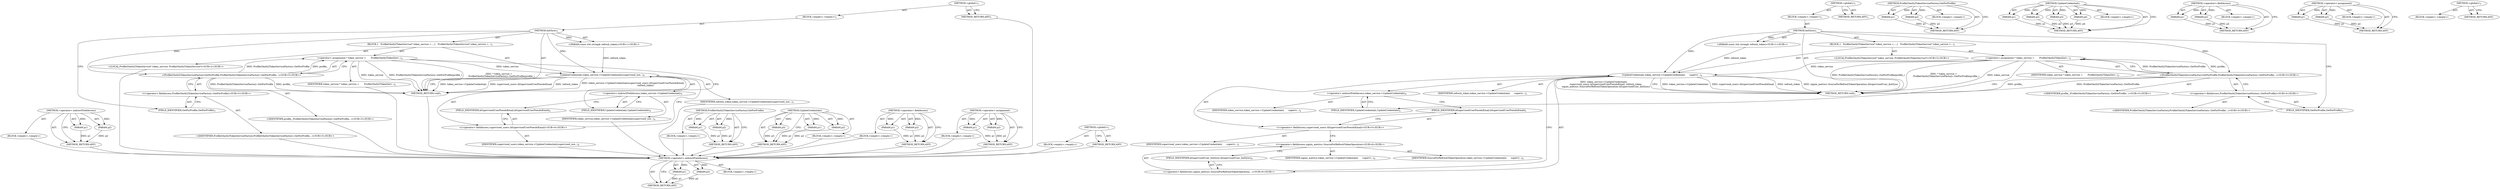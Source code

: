 digraph "&lt;global&gt;" {
vulnerable_67 [label=<(METHOD,&lt;operator&gt;.indirectFieldAccess)>];
vulnerable_68 [label=<(PARAM,p1)>];
vulnerable_69 [label=<(PARAM,p2)>];
vulnerable_70 [label=<(BLOCK,&lt;empty&gt;,&lt;empty&gt;)>];
vulnerable_71 [label=<(METHOD_RETURN,ANY)>];
vulnerable_6 [label=<(METHOD,&lt;global&gt;)<SUB>1</SUB>>];
vulnerable_7 [label=<(BLOCK,&lt;empty&gt;,&lt;empty&gt;)<SUB>1</SUB>>];
vulnerable_8 [label=<(METHOD,InitSync)<SUB>1</SUB>>];
vulnerable_9 [label="<(PARAM,const std::string&amp; refresh_token)<SUB>1</SUB>>"];
vulnerable_10 [label=<(BLOCK,{
   ProfileOAuth2TokenService* token_service =...,{
   ProfileOAuth2TokenService* token_service =...)<SUB>1</SUB>>];
vulnerable_11 [label="<(LOCAL,ProfileOAuth2TokenService* token_service: ProfileOAuth2TokenService*)<SUB>2</SUB>>"];
vulnerable_12 [label=<(&lt;operator&gt;.assignment,* token_service =
       ProfileOAuth2TokenServ...)<SUB>2</SUB>>];
vulnerable_13 [label=<(IDENTIFIER,token_service,* token_service =
       ProfileOAuth2TokenServ...)<SUB>2</SUB>>];
vulnerable_14 [label="<(ProfileOAuth2TokenServiceFactory.GetForProfile,ProfileOAuth2TokenServiceFactory::GetForProfile...)<SUB>3</SUB>>"];
vulnerable_15 [label="<(&lt;operator&gt;.fieldAccess,ProfileOAuth2TokenServiceFactory::GetForProfile)<SUB>3</SUB>>"];
vulnerable_16 [label="<(IDENTIFIER,ProfileOAuth2TokenServiceFactory,ProfileOAuth2TokenServiceFactory::GetForProfile...)<SUB>3</SUB>>"];
vulnerable_17 [label=<(FIELD_IDENTIFIER,GetForProfile,GetForProfile)<SUB>3</SUB>>];
vulnerable_18 [label="<(IDENTIFIER,profile_,ProfileOAuth2TokenServiceFactory::GetForProfile...)<SUB>3</SUB>>"];
vulnerable_19 [label=<(UpdateCredentials,token_service-&gt;UpdateCredentials(supervised_use...)<SUB>4</SUB>>];
vulnerable_20 [label=<(&lt;operator&gt;.indirectFieldAccess,token_service-&gt;UpdateCredentials)<SUB>4</SUB>>];
vulnerable_21 [label=<(IDENTIFIER,token_service,token_service-&gt;UpdateCredentials(supervised_use...)<SUB>4</SUB>>];
vulnerable_22 [label=<(FIELD_IDENTIFIER,UpdateCredentials,UpdateCredentials)<SUB>4</SUB>>];
vulnerable_23 [label="<(&lt;operator&gt;.fieldAccess,supervised_users::kSupervisedUserPseudoEmail)<SUB>4</SUB>>"];
vulnerable_24 [label=<(IDENTIFIER,supervised_users,token_service-&gt;UpdateCredentials(supervised_use...)<SUB>4</SUB>>];
vulnerable_25 [label=<(FIELD_IDENTIFIER,kSupervisedUserPseudoEmail,kSupervisedUserPseudoEmail)<SUB>4</SUB>>];
vulnerable_26 [label=<(IDENTIFIER,refresh_token,token_service-&gt;UpdateCredentials(supervised_use...)<SUB>5</SUB>>];
vulnerable_27 [label=<(METHOD_RETURN,void)<SUB>1</SUB>>];
vulnerable_29 [label=<(METHOD_RETURN,ANY)<SUB>1</SUB>>];
vulnerable_51 [label=<(METHOD,ProfileOAuth2TokenServiceFactory.GetForProfile)>];
vulnerable_52 [label=<(PARAM,p1)>];
vulnerable_53 [label=<(PARAM,p2)>];
vulnerable_54 [label=<(BLOCK,&lt;empty&gt;,&lt;empty&gt;)>];
vulnerable_55 [label=<(METHOD_RETURN,ANY)>];
vulnerable_61 [label=<(METHOD,UpdateCredentials)>];
vulnerable_62 [label=<(PARAM,p1)>];
vulnerable_63 [label=<(PARAM,p2)>];
vulnerable_64 [label=<(PARAM,p3)>];
vulnerable_65 [label=<(BLOCK,&lt;empty&gt;,&lt;empty&gt;)>];
vulnerable_66 [label=<(METHOD_RETURN,ANY)>];
vulnerable_56 [label=<(METHOD,&lt;operator&gt;.fieldAccess)>];
vulnerable_57 [label=<(PARAM,p1)>];
vulnerable_58 [label=<(PARAM,p2)>];
vulnerable_59 [label=<(BLOCK,&lt;empty&gt;,&lt;empty&gt;)>];
vulnerable_60 [label=<(METHOD_RETURN,ANY)>];
vulnerable_46 [label=<(METHOD,&lt;operator&gt;.assignment)>];
vulnerable_47 [label=<(PARAM,p1)>];
vulnerable_48 [label=<(PARAM,p2)>];
vulnerable_49 [label=<(BLOCK,&lt;empty&gt;,&lt;empty&gt;)>];
vulnerable_50 [label=<(METHOD_RETURN,ANY)>];
vulnerable_40 [label=<(METHOD,&lt;global&gt;)<SUB>1</SUB>>];
vulnerable_41 [label=<(BLOCK,&lt;empty&gt;,&lt;empty&gt;)>];
vulnerable_42 [label=<(METHOD_RETURN,ANY)>];
fixed_75 [label=<(METHOD,&lt;operator&gt;.indirectFieldAccess)>];
fixed_76 [label=<(PARAM,p1)>];
fixed_77 [label=<(PARAM,p2)>];
fixed_78 [label=<(BLOCK,&lt;empty&gt;,&lt;empty&gt;)>];
fixed_79 [label=<(METHOD_RETURN,ANY)>];
fixed_6 [label=<(METHOD,&lt;global&gt;)<SUB>1</SUB>>];
fixed_7 [label=<(BLOCK,&lt;empty&gt;,&lt;empty&gt;)<SUB>1</SUB>>];
fixed_8 [label=<(METHOD,InitSync)<SUB>1</SUB>>];
fixed_9 [label="<(PARAM,const std::string&amp; refresh_token)<SUB>1</SUB>>"];
fixed_10 [label=<(BLOCK,{
   ProfileOAuth2TokenService* token_service =...,{
   ProfileOAuth2TokenService* token_service =...)<SUB>1</SUB>>];
fixed_11 [label="<(LOCAL,ProfileOAuth2TokenService* token_service: ProfileOAuth2TokenService*)<SUB>2</SUB>>"];
fixed_12 [label=<(&lt;operator&gt;.assignment,* token_service =
       ProfileOAuth2TokenServ...)<SUB>2</SUB>>];
fixed_13 [label=<(IDENTIFIER,token_service,* token_service =
       ProfileOAuth2TokenServ...)<SUB>2</SUB>>];
fixed_14 [label="<(ProfileOAuth2TokenServiceFactory.GetForProfile,ProfileOAuth2TokenServiceFactory::GetForProfile...)<SUB>3</SUB>>"];
fixed_15 [label="<(&lt;operator&gt;.fieldAccess,ProfileOAuth2TokenServiceFactory::GetForProfile)<SUB>3</SUB>>"];
fixed_16 [label="<(IDENTIFIER,ProfileOAuth2TokenServiceFactory,ProfileOAuth2TokenServiceFactory::GetForProfile...)<SUB>3</SUB>>"];
fixed_17 [label=<(FIELD_IDENTIFIER,GetForProfile,GetForProfile)<SUB>3</SUB>>];
fixed_18 [label="<(IDENTIFIER,profile_,ProfileOAuth2TokenServiceFactory::GetForProfile...)<SUB>3</SUB>>"];
fixed_19 [label=<(UpdateCredentials,token_service-&gt;UpdateCredentials(
      supervi...)<SUB>4</SUB>>];
fixed_20 [label=<(&lt;operator&gt;.indirectFieldAccess,token_service-&gt;UpdateCredentials)<SUB>4</SUB>>];
fixed_21 [label=<(IDENTIFIER,token_service,token_service-&gt;UpdateCredentials(
      supervi...)<SUB>4</SUB>>];
fixed_22 [label=<(FIELD_IDENTIFIER,UpdateCredentials,UpdateCredentials)<SUB>4</SUB>>];
fixed_23 [label="<(&lt;operator&gt;.fieldAccess,supervised_users::kSupervisedUserPseudoEmail)<SUB>5</SUB>>"];
fixed_24 [label=<(IDENTIFIER,supervised_users,token_service-&gt;UpdateCredentials(
      supervi...)<SUB>5</SUB>>];
fixed_25 [label=<(FIELD_IDENTIFIER,kSupervisedUserPseudoEmail,kSupervisedUserPseudoEmail)<SUB>5</SUB>>];
fixed_26 [label=<(IDENTIFIER,refresh_token,token_service-&gt;UpdateCredentials(
      supervi...)<SUB>5</SUB>>];
fixed_27 [label="<(&lt;operator&gt;.fieldAccess,signin_metrics::SourceForRefreshTokenOperation:...)<SUB>6</SUB>>"];
fixed_28 [label="<(&lt;operator&gt;.fieldAccess,signin_metrics::SourceForRefreshTokenOperation)<SUB>6</SUB>>"];
fixed_29 [label=<(IDENTIFIER,signin_metrics,token_service-&gt;UpdateCredentials(
      supervi...)<SUB>6</SUB>>];
fixed_30 [label=<(IDENTIFIER,SourceForRefreshTokenOperation,token_service-&gt;UpdateCredentials(
      supervi...)<SUB>6</SUB>>];
fixed_31 [label=<(FIELD_IDENTIFIER,kSupervisedUser_InitSync,kSupervisedUser_InitSync)<SUB>6</SUB>>];
fixed_32 [label=<(METHOD_RETURN,void)<SUB>1</SUB>>];
fixed_34 [label=<(METHOD_RETURN,ANY)<SUB>1</SUB>>];
fixed_58 [label=<(METHOD,ProfileOAuth2TokenServiceFactory.GetForProfile)>];
fixed_59 [label=<(PARAM,p1)>];
fixed_60 [label=<(PARAM,p2)>];
fixed_61 [label=<(BLOCK,&lt;empty&gt;,&lt;empty&gt;)>];
fixed_62 [label=<(METHOD_RETURN,ANY)>];
fixed_68 [label=<(METHOD,UpdateCredentials)>];
fixed_69 [label=<(PARAM,p1)>];
fixed_70 [label=<(PARAM,p2)>];
fixed_71 [label=<(PARAM,p3)>];
fixed_72 [label=<(PARAM,p4)>];
fixed_73 [label=<(BLOCK,&lt;empty&gt;,&lt;empty&gt;)>];
fixed_74 [label=<(METHOD_RETURN,ANY)>];
fixed_63 [label=<(METHOD,&lt;operator&gt;.fieldAccess)>];
fixed_64 [label=<(PARAM,p1)>];
fixed_65 [label=<(PARAM,p2)>];
fixed_66 [label=<(BLOCK,&lt;empty&gt;,&lt;empty&gt;)>];
fixed_67 [label=<(METHOD_RETURN,ANY)>];
fixed_53 [label=<(METHOD,&lt;operator&gt;.assignment)>];
fixed_54 [label=<(PARAM,p1)>];
fixed_55 [label=<(PARAM,p2)>];
fixed_56 [label=<(BLOCK,&lt;empty&gt;,&lt;empty&gt;)>];
fixed_57 [label=<(METHOD_RETURN,ANY)>];
fixed_47 [label=<(METHOD,&lt;global&gt;)<SUB>1</SUB>>];
fixed_48 [label=<(BLOCK,&lt;empty&gt;,&lt;empty&gt;)>];
fixed_49 [label=<(METHOD_RETURN,ANY)>];
vulnerable_67 -> vulnerable_68  [key=0, label="AST: "];
vulnerable_67 -> vulnerable_68  [key=1, label="DDG: "];
vulnerable_67 -> vulnerable_70  [key=0, label="AST: "];
vulnerable_67 -> vulnerable_69  [key=0, label="AST: "];
vulnerable_67 -> vulnerable_69  [key=1, label="DDG: "];
vulnerable_67 -> vulnerable_71  [key=0, label="AST: "];
vulnerable_67 -> vulnerable_71  [key=1, label="CFG: "];
vulnerable_68 -> vulnerable_71  [key=0, label="DDG: p1"];
vulnerable_69 -> vulnerable_71  [key=0, label="DDG: p2"];
vulnerable_70 -> fixed_75  [key=0];
vulnerable_71 -> fixed_75  [key=0];
vulnerable_6 -> vulnerable_7  [key=0, label="AST: "];
vulnerable_6 -> vulnerable_29  [key=0, label="AST: "];
vulnerable_6 -> vulnerable_29  [key=1, label="CFG: "];
vulnerable_7 -> vulnerable_8  [key=0, label="AST: "];
vulnerable_8 -> vulnerable_9  [key=0, label="AST: "];
vulnerable_8 -> vulnerable_9  [key=1, label="DDG: "];
vulnerable_8 -> vulnerable_10  [key=0, label="AST: "];
vulnerable_8 -> vulnerable_27  [key=0, label="AST: "];
vulnerable_8 -> vulnerable_17  [key=0, label="CFG: "];
vulnerable_8 -> vulnerable_19  [key=0, label="DDG: "];
vulnerable_8 -> vulnerable_14  [key=0, label="DDG: "];
vulnerable_9 -> vulnerable_19  [key=0, label="DDG: refresh_token"];
vulnerable_10 -> vulnerable_11  [key=0, label="AST: "];
vulnerable_10 -> vulnerable_12  [key=0, label="AST: "];
vulnerable_10 -> vulnerable_19  [key=0, label="AST: "];
vulnerable_11 -> fixed_75  [key=0];
vulnerable_12 -> vulnerable_13  [key=0, label="AST: "];
vulnerable_12 -> vulnerable_14  [key=0, label="AST: "];
vulnerable_12 -> vulnerable_22  [key=0, label="CFG: "];
vulnerable_12 -> vulnerable_27  [key=0, label="DDG: token_service"];
vulnerable_12 -> vulnerable_27  [key=1, label="DDG: ProfileOAuth2TokenServiceFactory::GetForProfile(profile_)"];
vulnerable_12 -> vulnerable_27  [key=2, label="DDG: * token_service =
       ProfileOAuth2TokenServiceFactory::GetForProfile(profile_)"];
vulnerable_12 -> vulnerable_19  [key=0, label="DDG: token_service"];
vulnerable_13 -> fixed_75  [key=0];
vulnerable_14 -> vulnerable_15  [key=0, label="AST: "];
vulnerable_14 -> vulnerable_18  [key=0, label="AST: "];
vulnerable_14 -> vulnerable_12  [key=0, label="CFG: "];
vulnerable_14 -> vulnerable_12  [key=1, label="DDG: ProfileOAuth2TokenServiceFactory::GetForProfile"];
vulnerable_14 -> vulnerable_12  [key=2, label="DDG: profile_"];
vulnerable_14 -> vulnerable_27  [key=0, label="DDG: ProfileOAuth2TokenServiceFactory::GetForProfile"];
vulnerable_14 -> vulnerable_27  [key=1, label="DDG: profile_"];
vulnerable_15 -> vulnerable_16  [key=0, label="AST: "];
vulnerable_15 -> vulnerable_17  [key=0, label="AST: "];
vulnerable_15 -> vulnerable_14  [key=0, label="CFG: "];
vulnerable_16 -> fixed_75  [key=0];
vulnerable_17 -> vulnerable_15  [key=0, label="CFG: "];
vulnerable_18 -> fixed_75  [key=0];
vulnerable_19 -> vulnerable_20  [key=0, label="AST: "];
vulnerable_19 -> vulnerable_23  [key=0, label="AST: "];
vulnerable_19 -> vulnerable_26  [key=0, label="AST: "];
vulnerable_19 -> vulnerable_27  [key=0, label="CFG: "];
vulnerable_19 -> vulnerable_27  [key=1, label="DDG: token_service-&gt;UpdateCredentials"];
vulnerable_19 -> vulnerable_27  [key=2, label="DDG: supervised_users::kSupervisedUserPseudoEmail"];
vulnerable_19 -> vulnerable_27  [key=3, label="DDG: refresh_token"];
vulnerable_19 -> vulnerable_27  [key=4, label="DDG: token_service-&gt;UpdateCredentials(supervised_users::kSupervisedUserPseudoEmail,
                                   refresh_token)"];
vulnerable_20 -> vulnerable_21  [key=0, label="AST: "];
vulnerable_20 -> vulnerable_22  [key=0, label="AST: "];
vulnerable_20 -> vulnerable_25  [key=0, label="CFG: "];
vulnerable_21 -> fixed_75  [key=0];
vulnerable_22 -> vulnerable_20  [key=0, label="CFG: "];
vulnerable_23 -> vulnerable_24  [key=0, label="AST: "];
vulnerable_23 -> vulnerable_25  [key=0, label="AST: "];
vulnerable_23 -> vulnerable_19  [key=0, label="CFG: "];
vulnerable_24 -> fixed_75  [key=0];
vulnerable_25 -> vulnerable_23  [key=0, label="CFG: "];
vulnerable_26 -> fixed_75  [key=0];
vulnerable_27 -> fixed_75  [key=0];
vulnerable_29 -> fixed_75  [key=0];
vulnerable_51 -> vulnerable_52  [key=0, label="AST: "];
vulnerable_51 -> vulnerable_52  [key=1, label="DDG: "];
vulnerable_51 -> vulnerable_54  [key=0, label="AST: "];
vulnerable_51 -> vulnerable_53  [key=0, label="AST: "];
vulnerable_51 -> vulnerable_53  [key=1, label="DDG: "];
vulnerable_51 -> vulnerable_55  [key=0, label="AST: "];
vulnerable_51 -> vulnerable_55  [key=1, label="CFG: "];
vulnerable_52 -> vulnerable_55  [key=0, label="DDG: p1"];
vulnerable_53 -> vulnerable_55  [key=0, label="DDG: p2"];
vulnerable_54 -> fixed_75  [key=0];
vulnerable_55 -> fixed_75  [key=0];
vulnerable_61 -> vulnerable_62  [key=0, label="AST: "];
vulnerable_61 -> vulnerable_62  [key=1, label="DDG: "];
vulnerable_61 -> vulnerable_65  [key=0, label="AST: "];
vulnerable_61 -> vulnerable_63  [key=0, label="AST: "];
vulnerable_61 -> vulnerable_63  [key=1, label="DDG: "];
vulnerable_61 -> vulnerable_66  [key=0, label="AST: "];
vulnerable_61 -> vulnerable_66  [key=1, label="CFG: "];
vulnerable_61 -> vulnerable_64  [key=0, label="AST: "];
vulnerable_61 -> vulnerable_64  [key=1, label="DDG: "];
vulnerable_62 -> vulnerable_66  [key=0, label="DDG: p1"];
vulnerable_63 -> vulnerable_66  [key=0, label="DDG: p2"];
vulnerable_64 -> vulnerable_66  [key=0, label="DDG: p3"];
vulnerable_65 -> fixed_75  [key=0];
vulnerable_66 -> fixed_75  [key=0];
vulnerable_56 -> vulnerable_57  [key=0, label="AST: "];
vulnerable_56 -> vulnerable_57  [key=1, label="DDG: "];
vulnerable_56 -> vulnerable_59  [key=0, label="AST: "];
vulnerable_56 -> vulnerable_58  [key=0, label="AST: "];
vulnerable_56 -> vulnerable_58  [key=1, label="DDG: "];
vulnerable_56 -> vulnerable_60  [key=0, label="AST: "];
vulnerable_56 -> vulnerable_60  [key=1, label="CFG: "];
vulnerable_57 -> vulnerable_60  [key=0, label="DDG: p1"];
vulnerable_58 -> vulnerable_60  [key=0, label="DDG: p2"];
vulnerable_59 -> fixed_75  [key=0];
vulnerable_60 -> fixed_75  [key=0];
vulnerable_46 -> vulnerable_47  [key=0, label="AST: "];
vulnerable_46 -> vulnerable_47  [key=1, label="DDG: "];
vulnerable_46 -> vulnerable_49  [key=0, label="AST: "];
vulnerable_46 -> vulnerable_48  [key=0, label="AST: "];
vulnerable_46 -> vulnerable_48  [key=1, label="DDG: "];
vulnerable_46 -> vulnerable_50  [key=0, label="AST: "];
vulnerable_46 -> vulnerable_50  [key=1, label="CFG: "];
vulnerable_47 -> vulnerable_50  [key=0, label="DDG: p1"];
vulnerable_48 -> vulnerable_50  [key=0, label="DDG: p2"];
vulnerable_49 -> fixed_75  [key=0];
vulnerable_50 -> fixed_75  [key=0];
vulnerable_40 -> vulnerable_41  [key=0, label="AST: "];
vulnerable_40 -> vulnerable_42  [key=0, label="AST: "];
vulnerable_40 -> vulnerable_42  [key=1, label="CFG: "];
vulnerable_41 -> fixed_75  [key=0];
vulnerable_42 -> fixed_75  [key=0];
fixed_75 -> fixed_76  [key=0, label="AST: "];
fixed_75 -> fixed_76  [key=1, label="DDG: "];
fixed_75 -> fixed_78  [key=0, label="AST: "];
fixed_75 -> fixed_77  [key=0, label="AST: "];
fixed_75 -> fixed_77  [key=1, label="DDG: "];
fixed_75 -> fixed_79  [key=0, label="AST: "];
fixed_75 -> fixed_79  [key=1, label="CFG: "];
fixed_76 -> fixed_79  [key=0, label="DDG: p1"];
fixed_77 -> fixed_79  [key=0, label="DDG: p2"];
fixed_6 -> fixed_7  [key=0, label="AST: "];
fixed_6 -> fixed_34  [key=0, label="AST: "];
fixed_6 -> fixed_34  [key=1, label="CFG: "];
fixed_7 -> fixed_8  [key=0, label="AST: "];
fixed_8 -> fixed_9  [key=0, label="AST: "];
fixed_8 -> fixed_9  [key=1, label="DDG: "];
fixed_8 -> fixed_10  [key=0, label="AST: "];
fixed_8 -> fixed_32  [key=0, label="AST: "];
fixed_8 -> fixed_17  [key=0, label="CFG: "];
fixed_8 -> fixed_19  [key=0, label="DDG: "];
fixed_8 -> fixed_14  [key=0, label="DDG: "];
fixed_9 -> fixed_19  [key=0, label="DDG: refresh_token"];
fixed_10 -> fixed_11  [key=0, label="AST: "];
fixed_10 -> fixed_12  [key=0, label="AST: "];
fixed_10 -> fixed_19  [key=0, label="AST: "];
fixed_12 -> fixed_13  [key=0, label="AST: "];
fixed_12 -> fixed_14  [key=0, label="AST: "];
fixed_12 -> fixed_22  [key=0, label="CFG: "];
fixed_12 -> fixed_32  [key=0, label="DDG: token_service"];
fixed_12 -> fixed_32  [key=1, label="DDG: ProfileOAuth2TokenServiceFactory::GetForProfile(profile_)"];
fixed_12 -> fixed_32  [key=2, label="DDG: * token_service =
       ProfileOAuth2TokenServiceFactory::GetForProfile(profile_)"];
fixed_12 -> fixed_19  [key=0, label="DDG: token_service"];
fixed_14 -> fixed_15  [key=0, label="AST: "];
fixed_14 -> fixed_18  [key=0, label="AST: "];
fixed_14 -> fixed_12  [key=0, label="CFG: "];
fixed_14 -> fixed_12  [key=1, label="DDG: ProfileOAuth2TokenServiceFactory::GetForProfile"];
fixed_14 -> fixed_12  [key=2, label="DDG: profile_"];
fixed_14 -> fixed_32  [key=0, label="DDG: ProfileOAuth2TokenServiceFactory::GetForProfile"];
fixed_14 -> fixed_32  [key=1, label="DDG: profile_"];
fixed_15 -> fixed_16  [key=0, label="AST: "];
fixed_15 -> fixed_17  [key=0, label="AST: "];
fixed_15 -> fixed_14  [key=0, label="CFG: "];
fixed_17 -> fixed_15  [key=0, label="CFG: "];
fixed_19 -> fixed_20  [key=0, label="AST: "];
fixed_19 -> fixed_23  [key=0, label="AST: "];
fixed_19 -> fixed_26  [key=0, label="AST: "];
fixed_19 -> fixed_27  [key=0, label="AST: "];
fixed_19 -> fixed_32  [key=0, label="CFG: "];
fixed_19 -> fixed_32  [key=1, label="DDG: token_service-&gt;UpdateCredentials"];
fixed_19 -> fixed_32  [key=2, label="DDG: supervised_users::kSupervisedUserPseudoEmail"];
fixed_19 -> fixed_32  [key=3, label="DDG: refresh_token"];
fixed_19 -> fixed_32  [key=4, label="DDG: signin_metrics::SourceForRefreshTokenOperation::kSupervisedUser_InitSync"];
fixed_19 -> fixed_32  [key=5, label="DDG: token_service-&gt;UpdateCredentials(
      supervised_users::kSupervisedUserPseudoEmail, refresh_token,
      signin_metrics::SourceForRefreshTokenOperation::kSupervisedUser_InitSync)"];
fixed_20 -> fixed_21  [key=0, label="AST: "];
fixed_20 -> fixed_22  [key=0, label="AST: "];
fixed_20 -> fixed_25  [key=0, label="CFG: "];
fixed_22 -> fixed_20  [key=0, label="CFG: "];
fixed_23 -> fixed_24  [key=0, label="AST: "];
fixed_23 -> fixed_25  [key=0, label="AST: "];
fixed_23 -> fixed_28  [key=0, label="CFG: "];
fixed_25 -> fixed_23  [key=0, label="CFG: "];
fixed_27 -> fixed_28  [key=0, label="AST: "];
fixed_27 -> fixed_31  [key=0, label="AST: "];
fixed_27 -> fixed_19  [key=0, label="CFG: "];
fixed_28 -> fixed_29  [key=0, label="AST: "];
fixed_28 -> fixed_30  [key=0, label="AST: "];
fixed_28 -> fixed_31  [key=0, label="CFG: "];
fixed_31 -> fixed_27  [key=0, label="CFG: "];
fixed_58 -> fixed_59  [key=0, label="AST: "];
fixed_58 -> fixed_59  [key=1, label="DDG: "];
fixed_58 -> fixed_61  [key=0, label="AST: "];
fixed_58 -> fixed_60  [key=0, label="AST: "];
fixed_58 -> fixed_60  [key=1, label="DDG: "];
fixed_58 -> fixed_62  [key=0, label="AST: "];
fixed_58 -> fixed_62  [key=1, label="CFG: "];
fixed_59 -> fixed_62  [key=0, label="DDG: p1"];
fixed_60 -> fixed_62  [key=0, label="DDG: p2"];
fixed_68 -> fixed_69  [key=0, label="AST: "];
fixed_68 -> fixed_69  [key=1, label="DDG: "];
fixed_68 -> fixed_73  [key=0, label="AST: "];
fixed_68 -> fixed_70  [key=0, label="AST: "];
fixed_68 -> fixed_70  [key=1, label="DDG: "];
fixed_68 -> fixed_74  [key=0, label="AST: "];
fixed_68 -> fixed_74  [key=1, label="CFG: "];
fixed_68 -> fixed_71  [key=0, label="AST: "];
fixed_68 -> fixed_71  [key=1, label="DDG: "];
fixed_68 -> fixed_72  [key=0, label="AST: "];
fixed_68 -> fixed_72  [key=1, label="DDG: "];
fixed_69 -> fixed_74  [key=0, label="DDG: p1"];
fixed_70 -> fixed_74  [key=0, label="DDG: p2"];
fixed_71 -> fixed_74  [key=0, label="DDG: p3"];
fixed_72 -> fixed_74  [key=0, label="DDG: p4"];
fixed_63 -> fixed_64  [key=0, label="AST: "];
fixed_63 -> fixed_64  [key=1, label="DDG: "];
fixed_63 -> fixed_66  [key=0, label="AST: "];
fixed_63 -> fixed_65  [key=0, label="AST: "];
fixed_63 -> fixed_65  [key=1, label="DDG: "];
fixed_63 -> fixed_67  [key=0, label="AST: "];
fixed_63 -> fixed_67  [key=1, label="CFG: "];
fixed_64 -> fixed_67  [key=0, label="DDG: p1"];
fixed_65 -> fixed_67  [key=0, label="DDG: p2"];
fixed_53 -> fixed_54  [key=0, label="AST: "];
fixed_53 -> fixed_54  [key=1, label="DDG: "];
fixed_53 -> fixed_56  [key=0, label="AST: "];
fixed_53 -> fixed_55  [key=0, label="AST: "];
fixed_53 -> fixed_55  [key=1, label="DDG: "];
fixed_53 -> fixed_57  [key=0, label="AST: "];
fixed_53 -> fixed_57  [key=1, label="CFG: "];
fixed_54 -> fixed_57  [key=0, label="DDG: p1"];
fixed_55 -> fixed_57  [key=0, label="DDG: p2"];
fixed_47 -> fixed_48  [key=0, label="AST: "];
fixed_47 -> fixed_49  [key=0, label="AST: "];
fixed_47 -> fixed_49  [key=1, label="CFG: "];
}
